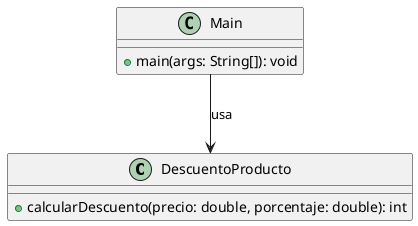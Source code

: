 @startuml

class DescuentoProducto {
    +calcularDescuento(precio: double, porcentaje: double): int
}

class Main {
    +main(args: String[]): void
}

Main --> DescuentoProducto : usa

@enduml
